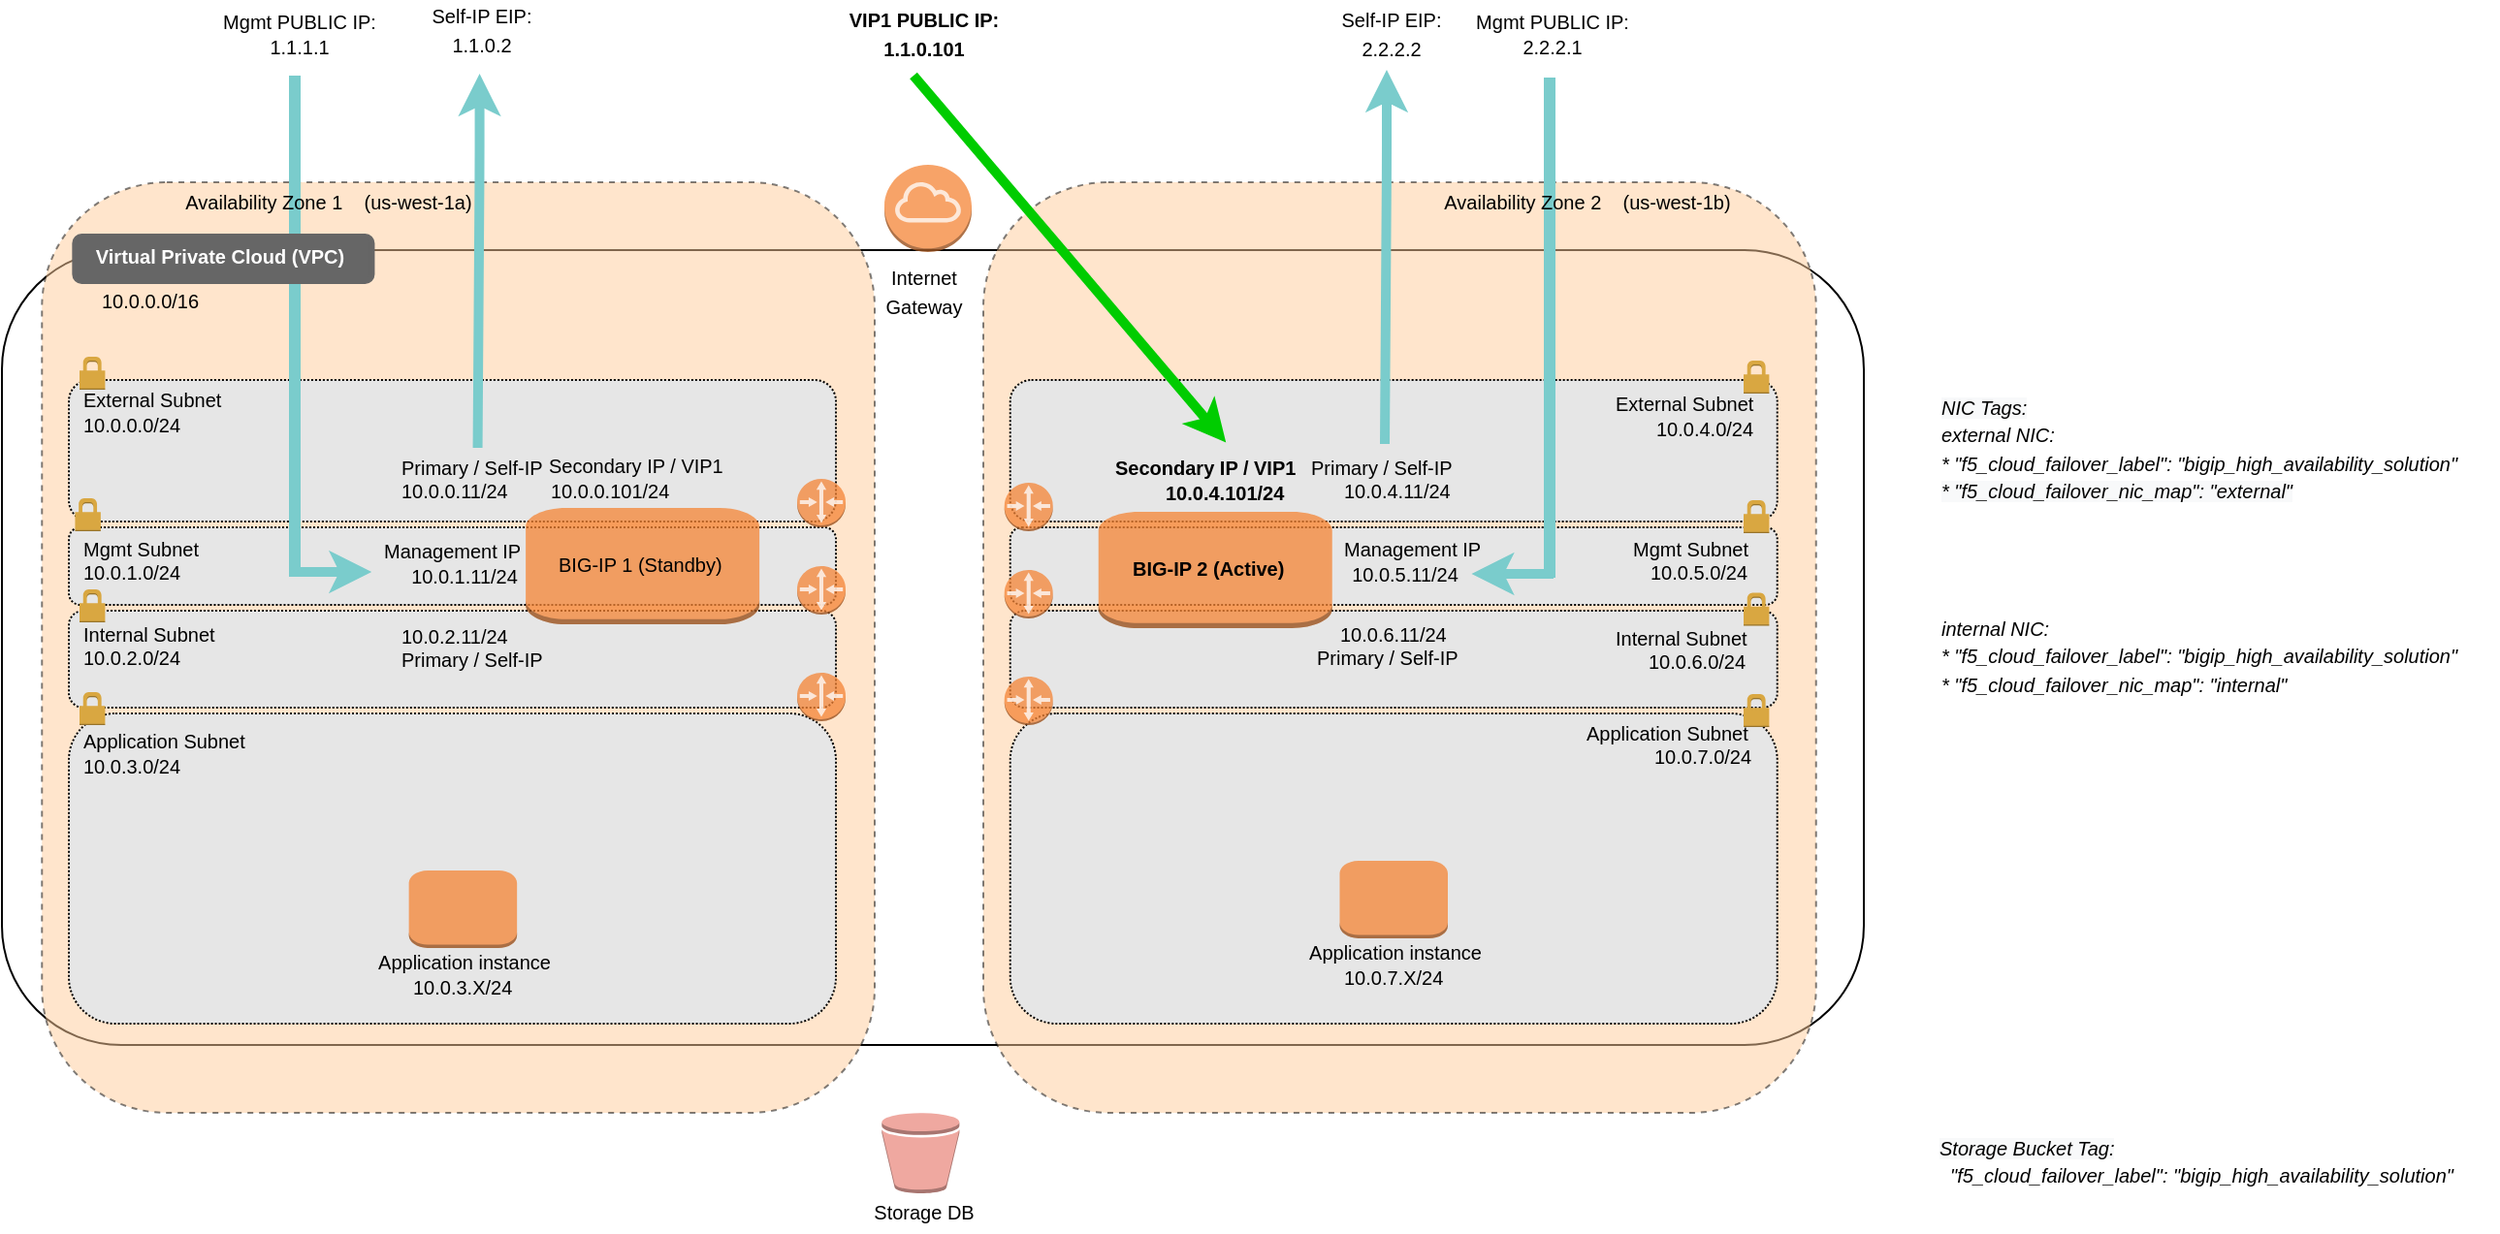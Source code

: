 <mxfile version="15.2.7" type="device"><diagram id="hrUrZuJ2duOs5Gn9yQjz" name="Page-1"><mxGraphModel dx="763" dy="1447" grid="1" gridSize="10" guides="1" tooltips="1" connect="1" arrows="1" fold="1" page="1" pageScale="1" pageWidth="1100" pageHeight="850" math="0" shadow="0"><root><mxCell id="0"/><mxCell id="1" parent="0"/><mxCell id="efg4bKFMH5ipVIIAR_OZ-1" value="" style="rounded=1;whiteSpace=wrap;html=1;" parent="1" vertex="1"><mxGeometry x="10" y="-709" width="960" height="410" as="geometry"/></mxCell><mxCell id="efg4bKFMH5ipVIIAR_OZ-4" value="" style="rounded=1;whiteSpace=wrap;html=1;dashed=1;fillColor=#FFCC99;opacity=50;" parent="1" vertex="1"><mxGeometry x="30.63" y="-744" width="429.37" height="480" as="geometry"/></mxCell><mxCell id="efg4bKFMH5ipVIIAR_OZ-5" value="" style="rounded=1;whiteSpace=wrap;html=1;dashed=1;dashPattern=1 1;fillColor=#E6E6E6;" parent="1" vertex="1"><mxGeometry x="44.5" y="-523" width="395.5" height="50" as="geometry"/></mxCell><mxCell id="efg4bKFMH5ipVIIAR_OZ-6" value="" style="rounded=1;whiteSpace=wrap;html=1;dashed=1;dashPattern=1 1;fillColor=#E6E6E6;" parent="1" vertex="1"><mxGeometry x="44.5" y="-642" width="395.5" height="73" as="geometry"/></mxCell><mxCell id="efg4bKFMH5ipVIIAR_OZ-14" value="" style="rounded=1;whiteSpace=wrap;html=1;dashed=1;dashPattern=1 1;fillColor=#E6E6E6;" parent="1" vertex="1"><mxGeometry x="44.5" y="-470" width="395.5" height="160" as="geometry"/></mxCell><mxCell id="efg4bKFMH5ipVIIAR_OZ-37" value="&lt;font style=&quot;font-size: 10px&quot;&gt;External Subnet&lt;/font&gt;" style="text;html=1;align=left;verticalAlign=middle;resizable=0;points=[];autosize=1;" parent="1" vertex="1"><mxGeometry x="50" y="-642.001" width="90" height="20" as="geometry"/></mxCell><mxCell id="efg4bKFMH5ipVIIAR_OZ-38" value="&lt;font style=&quot;font-size: 10px&quot;&gt;10.0.0.0/24&lt;/font&gt;" style="text;html=1;align=left;verticalAlign=middle;resizable=0;points=[];autosize=1;" parent="1" vertex="1"><mxGeometry x="50" y="-629.001" width="70" height="20" as="geometry"/></mxCell><mxCell id="efg4bKFMH5ipVIIAR_OZ-39" value="&lt;font style=&quot;font-size: 10px&quot;&gt;Internal Subnet&lt;/font&gt;" style="text;html=1;align=left;verticalAlign=middle;resizable=0;points=[];autosize=1;" parent="1" vertex="1"><mxGeometry x="50" y="-521.001" width="80" height="20" as="geometry"/></mxCell><mxCell id="efg4bKFMH5ipVIIAR_OZ-40" value="&lt;font style=&quot;font-size: 10px&quot;&gt;10.0.2.0/24&lt;/font&gt;" style="text;html=1;align=left;verticalAlign=middle;resizable=0;points=[];autosize=1;" parent="1" vertex="1"><mxGeometry x="50" y="-509.001" width="70" height="20" as="geometry"/></mxCell><mxCell id="efg4bKFMH5ipVIIAR_OZ-41" value="&lt;font style=&quot;font-size: 10px&quot;&gt;Application Subnet&lt;/font&gt;" style="text;html=1;align=left;verticalAlign=middle;resizable=0;points=[];autosize=1;" parent="1" vertex="1"><mxGeometry x="50" y="-466.001" width="100" height="20" as="geometry"/></mxCell><mxCell id="efg4bKFMH5ipVIIAR_OZ-42" value="&lt;font style=&quot;font-size: 10px&quot;&gt;10.0.3.0/24&lt;/font&gt;" style="text;html=1;align=left;verticalAlign=middle;resizable=0;points=[];autosize=1;" parent="1" vertex="1"><mxGeometry x="50" y="-452.501" width="70" height="20" as="geometry"/></mxCell><mxCell id="efg4bKFMH5ipVIIAR_OZ-44" value="&lt;font style=&quot;font-size: 10px&quot;&gt;10.0.0.0/16&lt;/font&gt;" style="text;html=1;align=center;verticalAlign=middle;resizable=0;points=[];autosize=1;" parent="1" vertex="1"><mxGeometry x="51.004" y="-693.001" width="70" height="20" as="geometry"/></mxCell><mxCell id="efg4bKFMH5ipVIIAR_OZ-48" value="&lt;font style=&quot;font-size: 10px&quot;&gt;10.0.0.11/24&lt;/font&gt;" style="text;html=1;align=left;verticalAlign=middle;resizable=0;points=[];autosize=1;" parent="1" vertex="1"><mxGeometry x="214" y="-595.001" width="70" height="20" as="geometry"/></mxCell><mxCell id="efg4bKFMH5ipVIIAR_OZ-49" value="&lt;font style=&quot;font-size: 10px&quot;&gt;Primary / Self-IP&lt;/font&gt;" style="text;html=1;align=left;verticalAlign=middle;resizable=0;points=[];autosize=1;" parent="1" vertex="1"><mxGeometry x="214" y="-607.001" width="90" height="20" as="geometry"/></mxCell><mxCell id="efg4bKFMH5ipVIIAR_OZ-50" value="&lt;font style=&quot;font-size: 10px&quot;&gt;&lt;span&gt;10.0.0.101/24&lt;/span&gt;&lt;/font&gt;" style="text;html=1;align=left;verticalAlign=middle;resizable=0;points=[];autosize=1;fontStyle=0" parent="1" vertex="1"><mxGeometry x="291.004" y="-595.001" width="80" height="20" as="geometry"/></mxCell><mxCell id="efg4bKFMH5ipVIIAR_OZ-51" value="&lt;font style=&quot;font-size: 10px&quot;&gt;&lt;span&gt;Secondary IP / VIP1&lt;/span&gt;&lt;/font&gt;" style="text;html=1;align=left;verticalAlign=middle;resizable=0;points=[];autosize=1;fontStyle=0" parent="1" vertex="1"><mxGeometry x="290.004" y="-608.001" width="110" height="20" as="geometry"/></mxCell><mxCell id="efg4bKFMH5ipVIIAR_OZ-52" value="&lt;font style=&quot;font-size: 10px&quot;&gt;10.0.2.11/24&lt;/font&gt;" style="text;html=1;align=left;verticalAlign=middle;resizable=0;points=[];autosize=1;" parent="1" vertex="1"><mxGeometry x="214" y="-519.751" width="70" height="20" as="geometry"/></mxCell><mxCell id="efg4bKFMH5ipVIIAR_OZ-53" value="&lt;font style=&quot;font-size: 10px&quot;&gt;Primary / Self-IP&lt;/font&gt;" style="text;html=1;align=left;verticalAlign=middle;resizable=0;points=[];autosize=1;" parent="1" vertex="1"><mxGeometry x="214" y="-508.251" width="90" height="20" as="geometry"/></mxCell><mxCell id="efg4bKFMH5ipVIIAR_OZ-81" value="&lt;font style=&quot;font-size: 10px&quot;&gt;&lt;b&gt;VIP1 PUBLIC IP:&lt;br&gt;1.1.0.101&lt;/b&gt;&lt;br&gt;&lt;/font&gt;" style="text;html=1;align=center;verticalAlign=middle;resizable=0;points=[];autosize=1;" parent="1" vertex="1"><mxGeometry x="439.874" y="-836" width="90" height="30" as="geometry"/></mxCell><mxCell id="efg4bKFMH5ipVIIAR_OZ-88" value="&lt;font style=&quot;font-size: 10px&quot;&gt;Internet&lt;br&gt;Gateway&lt;/font&gt;" style="text;html=1;align=center;verticalAlign=middle;resizable=0;points=[];autosize=1;" parent="1" vertex="1"><mxGeometry x="460.004" y="-703.001" width="50" height="30" as="geometry"/></mxCell><mxCell id="efg4bKFMH5ipVIIAR_OZ-157" value="" style="outlineConnect=0;dashed=0;verticalLabelPosition=bottom;verticalAlign=top;align=center;html=1;shape=mxgraph.aws3.internet_gateway;fillColor=#F58536;dashPattern=1 1;strokeColor=#FF0000;strokeWidth=3;fontColor=#000000;opacity=75;" parent="1" vertex="1"><mxGeometry x="465" y="-753" width="45" height="45" as="geometry"/></mxCell><mxCell id="efg4bKFMH5ipVIIAR_OZ-165" value="" style="outlineConnect=0;dashed=0;verticalLabelPosition=bottom;verticalAlign=top;align=center;html=1;shape=mxgraph.aws3.router;fillColor=#F58536;dashPattern=1 1;strokeColor=#FF0000;strokeWidth=3;fontColor=#000000;opacity=75;" parent="1" vertex="1"><mxGeometry x="420" y="-491" width="25" height="25" as="geometry"/></mxCell><mxCell id="efg4bKFMH5ipVIIAR_OZ-172" value="&lt;font style=&quot;font-size: 10px&quot;&gt;Application instance&lt;/font&gt;" style="text;html=1;align=center;verticalAlign=middle;resizable=0;points=[];autosize=1;" parent="1" vertex="1"><mxGeometry x="197.694" y="-352.001" width="100" height="20" as="geometry"/></mxCell><mxCell id="ZyVirnshYmv-T8etv02f-1" value="" style="dashed=0;html=1;shape=mxgraph.aws3.permissions;fillColor=#D9A741;dashed=0;strokeColor=#666666;strokeWidth=3;fontColor=#FFFFFF;align=left;" parent="1" vertex="1"><mxGeometry x="50.0" y="-654" width="13.2" height="17" as="geometry"/></mxCell><mxCell id="ZyVirnshYmv-T8etv02f-3" value="" style="dashed=0;html=1;shape=mxgraph.aws3.permissions;fillColor=#D9A741;dashed=0;strokeColor=#666666;strokeWidth=3;fontColor=#FFFFFF;align=left;" parent="1" vertex="1"><mxGeometry x="50" y="-481" width="13.2" height="17" as="geometry"/></mxCell><mxCell id="d-qxUIl090ATR8sKi6Ey-4" value="" style="rounded=1;whiteSpace=wrap;html=1;dashed=1;dashPattern=1 1;fillColor=#E6E6E6;" parent="1" vertex="1"><mxGeometry x="44.5" y="-566" width="395.5" height="40" as="geometry"/></mxCell><mxCell id="efg4bKFMH5ipVIIAR_OZ-169" value="" style="outlineConnect=0;dashed=0;verticalLabelPosition=bottom;verticalAlign=top;align=center;html=1;shape=mxgraph.aws3.instance;fillColor=#F58534;dashPattern=1 1;strokeColor=#FF0000;strokeWidth=3;fontColor=#000000;opacity=75;" parent="1" vertex="1"><mxGeometry x="280.06" y="-576" width="120.5" height="60" as="geometry"/></mxCell><mxCell id="efg4bKFMH5ipVIIAR_OZ-170" value="&lt;font style=&quot;font-size: 10px&quot;&gt;&lt;span&gt;BIG-IP 1 (Standby)&lt;/span&gt;&lt;/font&gt;" style="text;html=1;align=left;verticalAlign=middle;resizable=0;points=[];autosize=1;fontStyle=0" parent="1" vertex="1"><mxGeometry x="295.314" y="-557.001" width="100" height="20" as="geometry"/></mxCell><mxCell id="d-qxUIl090ATR8sKi6Ey-5" value="&lt;span style=&quot;font-size: 10px&quot;&gt;Mgmt Subnet&lt;/span&gt;" style="text;html=1;align=left;verticalAlign=middle;resizable=0;points=[];autosize=1;" parent="1" vertex="1"><mxGeometry x="50" y="-565.001" width="70" height="20" as="geometry"/></mxCell><mxCell id="d-qxUIl090ATR8sKi6Ey-6" value="&lt;font style=&quot;font-size: 10px&quot;&gt;10.0.1.0/24&lt;/font&gt;" style="text;html=1;align=left;verticalAlign=middle;resizable=0;points=[];autosize=1;" parent="1" vertex="1"><mxGeometry x="50" y="-553.001" width="70" height="20" as="geometry"/></mxCell><mxCell id="d-qxUIl090ATR8sKi6Ey-7" value="&lt;font style=&quot;font-size: 10px&quot;&gt;10.0.1.11/24&lt;/font&gt;" style="text;html=1;align=center;verticalAlign=middle;resizable=0;points=[];autosize=1;" parent="1" vertex="1"><mxGeometry x="212.694" y="-550.501" width="70" height="20" as="geometry"/></mxCell><mxCell id="d-qxUIl090ATR8sKi6Ey-10" value="&lt;font style=&quot;font-size: 10px&quot;&gt;10.0.3.X/24&lt;/font&gt;" style="text;html=1;align=left;verticalAlign=middle;resizable=0;points=[];autosize=1;" parent="1" vertex="1"><mxGeometry x="219.824" y="-339.001" width="70" height="20" as="geometry"/></mxCell><mxCell id="d-qxUIl090ATR8sKi6Ey-11" value="" style="outlineConnect=0;dashed=0;verticalLabelPosition=bottom;verticalAlign=top;align=center;html=1;shape=mxgraph.aws3.instance;fillColor=#F58534;dashPattern=1 1;strokeColor=#FF0000;strokeWidth=3;fontColor=#000000;opacity=75;" parent="1" vertex="1"><mxGeometry x="219.82" y="-389" width="55.75" height="40" as="geometry"/></mxCell><mxCell id="efg4bKFMH5ipVIIAR_OZ-159" value="" style="outlineConnect=0;dashed=0;verticalLabelPosition=bottom;verticalAlign=top;align=center;html=1;shape=mxgraph.aws3.router;fillColor=#F58536;dashPattern=1 1;strokeColor=#FF0000;strokeWidth=3;fontColor=#000000;opacity=75;" parent="1" vertex="1"><mxGeometry x="420" y="-591" width="25" height="25" as="geometry"/></mxCell><mxCell id="d-qxUIl090ATR8sKi6Ey-12" value="" style="outlineConnect=0;dashed=0;verticalLabelPosition=bottom;verticalAlign=top;align=center;html=1;shape=mxgraph.aws3.router;fillColor=#F58536;dashPattern=1 1;strokeColor=#FF0000;strokeWidth=3;fontColor=#000000;opacity=75;" parent="1" vertex="1"><mxGeometry x="420" y="-546" width="25" height="25" as="geometry"/></mxCell><mxCell id="d-qxUIl090ATR8sKi6Ey-13" value="&lt;span style=&quot;font-size: 10px&quot;&gt;Management IP&lt;/span&gt;" style="text;html=1;align=left;verticalAlign=middle;resizable=0;points=[];autosize=1;" parent="1" vertex="1"><mxGeometry x="204.974" y="-563.501" width="90" height="20" as="geometry"/></mxCell><mxCell id="ZyVirnshYmv-T8etv02f-2" value="" style="dashed=0;html=1;shape=mxgraph.aws3.permissions;fillColor=#D9A741;dashed=0;strokeColor=#666666;strokeWidth=3;fontColor=#FFFFFF;align=left;" parent="1" vertex="1"><mxGeometry x="50.0" y="-534" width="13.2" height="17" as="geometry"/></mxCell><mxCell id="d-qxUIl090ATR8sKi6Ey-14" value="" style="dashed=0;html=1;shape=mxgraph.aws3.permissions;fillColor=#D9A741;dashed=0;strokeColor=#666666;strokeWidth=3;fontColor=#FFFFFF;align=left;" parent="1" vertex="1"><mxGeometry x="47.72" y="-581" width="13.2" height="17" as="geometry"/></mxCell><mxCell id="o4g-7UImJrtaYwPKRa-v-1" value="" style="endArrow=classic;html=1;exitX=1;exitY=0.75;exitDx=0;exitDy=0;exitPerimeter=0;strokeWidth=5;strokeColor=#7ACCCC;" parent="1" edge="1"><mxGeometry width="50" height="50" relative="1" as="geometry"><mxPoint x="255.28" y="-607.001" as="sourcePoint"/><mxPoint x="256.28" y="-800" as="targetPoint"/><Array as="points"><mxPoint x="256.28" y="-752"/></Array></mxGeometry></mxCell><mxCell id="o4g-7UImJrtaYwPKRa-v-2" value="&lt;font style=&quot;font-size: 10px&quot;&gt;&lt;span&gt;Self-IP EIP:&lt;br&gt;1.1.0.2&lt;/span&gt;&lt;br&gt;&lt;/font&gt;" style="text;html=1;align=center;verticalAlign=middle;resizable=0;points=[];autosize=1;fontStyle=0" parent="1" vertex="1"><mxGeometry x="221.794" y="-838" width="70" height="30" as="geometry"/></mxCell><mxCell id="o4g-7UImJrtaYwPKRa-v-5" value="" style="endArrow=classic;html=1;entryX=0.775;entryY=1.068;entryDx=0;entryDy=0;entryPerimeter=0;strokeWidth=5;strokeColor=#7ACCCC;" parent="1" edge="1"><mxGeometry width="50" height="50" relative="1" as="geometry"><mxPoint x="158" y="-543" as="sourcePoint"/><mxPoint x="200.63" y="-543.006" as="targetPoint"/></mxGeometry></mxCell><mxCell id="o4g-7UImJrtaYwPKRa-v-12" value="" style="endArrow=none;html=1;strokeWidth=6;strokeColor=#7ACCCC;" parent="1" edge="1"><mxGeometry width="50" height="50" relative="1" as="geometry"><mxPoint x="161" y="-541" as="sourcePoint"/><mxPoint x="161" y="-799" as="targetPoint"/></mxGeometry></mxCell><mxCell id="o4g-7UImJrtaYwPKRa-v-14" value="&lt;font style=&quot;font-size: 10px&quot;&gt;&lt;span&gt;Mgmt PUBLIC IP:&lt;br&gt;&lt;div&gt;1.1.1.1&lt;/div&gt;&lt;/span&gt;&lt;/font&gt;" style="text;html=1;align=center;verticalAlign=middle;resizable=0;points=[];autosize=1;fontStyle=0" parent="1" vertex="1"><mxGeometry x="118.004" y="-836" width="90" height="30" as="geometry"/></mxCell><mxCell id="efg4bKFMH5ipVIIAR_OZ-193" value="" style="rounded=1;whiteSpace=wrap;html=1;strokeWidth=3;fontColor=#000000;align=left;fillColor=#666666;strokeColor=#666666;" parent="1" vertex="1"><mxGeometry x="47.67" y="-716" width="153.05" height="23" as="geometry"/></mxCell><mxCell id="efg4bKFMH5ipVIIAR_OZ-195" value="&lt;font style=&quot;font-size: 10px&quot;&gt;&lt;span&gt;&lt;b&gt;Virtual Private Cloud (VPC)&lt;/b&gt;&lt;/span&gt;&lt;/font&gt;" style="text;html=1;align=center;verticalAlign=middle;resizable=0;points=[];autosize=1;fontStyle=0;fontColor=#FFFFFF;" parent="1" vertex="1"><mxGeometry x="52.004" y="-716.001" width="140" height="20" as="geometry"/></mxCell><mxCell id="efg4bKFMH5ipVIIAR_OZ-29" value="&lt;font style=&quot;font-size: 10px&quot;&gt;Availability Zone 1&amp;nbsp; &amp;nbsp; (us-west-1a)&lt;/font&gt;" style="text;html=1;align=center;verticalAlign=middle;resizable=0;points=[];autosize=1;" parent="1" vertex="1"><mxGeometry x="97.724" y="-744.001" width="160" height="20" as="geometry"/></mxCell><mxCell id="gs4z4MkTgEpMpzcgguWn-2" value="" style="outlineConnect=0;dashed=0;verticalLabelPosition=bottom;verticalAlign=top;align=center;html=1;shape=mxgraph.aws3.bucket;fillColor=#E05243;dashPattern=1 1;strokeColor=#FF0000;strokeWidth=3;fontColor=#000000;opacity=50;" parent="1" vertex="1"><mxGeometry x="463.67" y="-264" width="40" height="41.5" as="geometry"/></mxCell><mxCell id="gs4z4MkTgEpMpzcgguWn-3" value="&lt;font style=&quot;font-size: 10px&quot;&gt;Storage DB&lt;/font&gt;" style="text;html=1;align=center;verticalAlign=middle;resizable=0;points=[];autosize=1;" parent="1" vertex="1"><mxGeometry x="450.004" y="-222.501" width="70" height="20" as="geometry"/></mxCell><mxCell id="gs4z4MkTgEpMpzcgguWn-4" value="" style="rounded=1;whiteSpace=wrap;html=1;dashed=1;fillColor=#FFCC99;opacity=50;" parent="1" vertex="1"><mxGeometry x="516" y="-744" width="429.37" height="480" as="geometry"/></mxCell><mxCell id="gs4z4MkTgEpMpzcgguWn-5" value="" style="rounded=1;whiteSpace=wrap;html=1;dashed=1;dashPattern=1 1;fillColor=#E6E6E6;" parent="1" vertex="1"><mxGeometry x="529.87" y="-523" width="395.5" height="50" as="geometry"/></mxCell><mxCell id="gs4z4MkTgEpMpzcgguWn-6" value="" style="rounded=1;whiteSpace=wrap;html=1;dashed=1;dashPattern=1 1;fillColor=#E6E6E6;" parent="1" vertex="1"><mxGeometry x="529.87" y="-642" width="395.5" height="73" as="geometry"/></mxCell><mxCell id="gs4z4MkTgEpMpzcgguWn-7" value="" style="rounded=1;whiteSpace=wrap;html=1;dashed=1;dashPattern=1 1;fillColor=#E6E6E6;" parent="1" vertex="1"><mxGeometry x="529.87" y="-470" width="395.5" height="160" as="geometry"/></mxCell><mxCell id="gs4z4MkTgEpMpzcgguWn-8" value="&lt;font style=&quot;font-size: 10px&quot;&gt;External Subnet&lt;/font&gt;" style="text;html=1;align=left;verticalAlign=middle;resizable=0;points=[];autosize=1;" parent="1" vertex="1"><mxGeometry x="840.37" y="-640.001" width="90" height="20" as="geometry"/></mxCell><mxCell id="gs4z4MkTgEpMpzcgguWn-9" value="&lt;font style=&quot;font-size: 10px&quot;&gt;10.0.4.0/24&lt;/font&gt;" style="text;html=1;align=left;verticalAlign=middle;resizable=0;points=[];autosize=1;" parent="1" vertex="1"><mxGeometry x="861.37" y="-627.001" width="70" height="20" as="geometry"/></mxCell><mxCell id="gs4z4MkTgEpMpzcgguWn-10" value="&lt;font style=&quot;font-size: 10px&quot;&gt;Internal Subnet&lt;/font&gt;" style="text;html=1;align=left;verticalAlign=middle;resizable=0;points=[];autosize=1;" parent="1" vertex="1"><mxGeometry x="840.37" y="-518.501" width="80" height="20" as="geometry"/></mxCell><mxCell id="gs4z4MkTgEpMpzcgguWn-11" value="&lt;font style=&quot;font-size: 10px&quot;&gt;10.0.6.0/24&lt;/font&gt;" style="text;html=1;align=left;verticalAlign=middle;resizable=0;points=[];autosize=1;" parent="1" vertex="1"><mxGeometry x="857.37" y="-507.001" width="70" height="20" as="geometry"/></mxCell><mxCell id="gs4z4MkTgEpMpzcgguWn-12" value="&lt;font style=&quot;font-size: 10px&quot;&gt;Application Subnet&lt;/font&gt;" style="text;html=1;align=left;verticalAlign=middle;resizable=0;points=[];autosize=1;" parent="1" vertex="1"><mxGeometry x="825.37" y="-470.251" width="100" height="20" as="geometry"/></mxCell><mxCell id="gs4z4MkTgEpMpzcgguWn-13" value="&lt;font style=&quot;font-size: 10px&quot;&gt;10.0.7.0/24&lt;/font&gt;" style="text;html=1;align=left;verticalAlign=middle;resizable=0;points=[];autosize=1;" parent="1" vertex="1"><mxGeometry x="860.37" y="-457.501" width="70" height="20" as="geometry"/></mxCell><mxCell id="gs4z4MkTgEpMpzcgguWn-15" value="&lt;font style=&quot;font-size: 10px&quot;&gt;10.0.4.11/24&lt;/font&gt;" style="text;html=1;align=left;verticalAlign=middle;resizable=0;points=[];autosize=1;" parent="1" vertex="1"><mxGeometry x="700.0" y="-595.001" width="70" height="20" as="geometry"/></mxCell><mxCell id="gs4z4MkTgEpMpzcgguWn-16" value="&lt;font style=&quot;font-size: 10px&quot;&gt;Primary / Self-IP&lt;/font&gt;" style="text;html=1;align=left;verticalAlign=middle;resizable=0;points=[];autosize=1;" parent="1" vertex="1"><mxGeometry x="683.0" y="-607.001" width="90" height="20" as="geometry"/></mxCell><mxCell id="gs4z4MkTgEpMpzcgguWn-17" value="&lt;font style=&quot;font-size: 10px&quot;&gt;&lt;span&gt;10.0.4.101/24&lt;/span&gt;&lt;/font&gt;" style="text;html=1;align=left;verticalAlign=middle;resizable=0;points=[];autosize=1;fontStyle=1" parent="1" vertex="1"><mxGeometry x="608.374" y="-594.001" width="80" height="20" as="geometry"/></mxCell><mxCell id="gs4z4MkTgEpMpzcgguWn-18" value="&lt;font style=&quot;font-size: 10px&quot;&gt;&lt;span&gt;Secondary IP / VIP1&lt;/span&gt;&lt;/font&gt;" style="text;html=1;align=left;verticalAlign=middle;resizable=0;points=[];autosize=1;fontStyle=1" parent="1" vertex="1"><mxGeometry x="582.374" y="-607.001" width="110" height="20" as="geometry"/></mxCell><mxCell id="gs4z4MkTgEpMpzcgguWn-23" value="" style="outlineConnect=0;dashed=0;verticalLabelPosition=bottom;verticalAlign=top;align=center;html=1;shape=mxgraph.aws3.router;fillColor=#F58536;dashPattern=1 1;strokeColor=#FF0000;strokeWidth=3;fontColor=#000000;opacity=75;" parent="1" vertex="1"><mxGeometry x="526.87" y="-489" width="25" height="25" as="geometry"/></mxCell><mxCell id="gs4z4MkTgEpMpzcgguWn-24" value="&lt;font style=&quot;font-size: 10px&quot;&gt;Application instance&lt;/font&gt;" style="text;html=1;align=center;verticalAlign=middle;resizable=0;points=[];autosize=1;" parent="1" vertex="1"><mxGeometry x="677.624" y="-357.001" width="100" height="20" as="geometry"/></mxCell><mxCell id="gs4z4MkTgEpMpzcgguWn-25" value="" style="dashed=0;html=1;shape=mxgraph.aws3.permissions;fillColor=#D9A741;dashed=0;strokeColor=#666666;strokeWidth=3;fontColor=#FFFFFF;align=left;" parent="1" vertex="1"><mxGeometry x="908" y="-652" width="13.2" height="17" as="geometry"/></mxCell><mxCell id="gs4z4MkTgEpMpzcgguWn-26" value="" style="dashed=0;html=1;shape=mxgraph.aws3.permissions;fillColor=#D9A741;dashed=0;strokeColor=#666666;strokeWidth=3;fontColor=#FFFFFF;align=left;" parent="1" vertex="1"><mxGeometry x="908" y="-480" width="13.2" height="17" as="geometry"/></mxCell><mxCell id="gs4z4MkTgEpMpzcgguWn-27" value="" style="rounded=1;whiteSpace=wrap;html=1;dashed=1;dashPattern=1 1;fillColor=#E6E6E6;" parent="1" vertex="1"><mxGeometry x="529.87" y="-566" width="395.5" height="40" as="geometry"/></mxCell><mxCell id="gs4z4MkTgEpMpzcgguWn-28" value="" style="outlineConnect=0;dashed=0;verticalLabelPosition=bottom;verticalAlign=top;align=center;html=1;shape=mxgraph.aws3.instance;fillColor=#F58534;dashPattern=1 1;strokeColor=#FF0000;strokeWidth=3;fontColor=#000000;opacity=75;" parent="1" vertex="1"><mxGeometry x="575.37" y="-574" width="120.5" height="60" as="geometry"/></mxCell><mxCell id="gs4z4MkTgEpMpzcgguWn-29" value="&lt;font style=&quot;font-size: 10px&quot;&gt;BIG-IP 2 (Active)&lt;/font&gt;" style="text;html=1;align=left;verticalAlign=middle;resizable=0;points=[];autosize=1;fontStyle=1" parent="1" vertex="1"><mxGeometry x="590.624" y="-555.001" width="90" height="20" as="geometry"/></mxCell><mxCell id="gs4z4MkTgEpMpzcgguWn-30" value="&lt;span style=&quot;font-size: 10px&quot;&gt;Mgmt Subnet&lt;/span&gt;" style="text;html=1;align=left;verticalAlign=middle;resizable=0;points=[];autosize=1;" parent="1" vertex="1"><mxGeometry x="849.37" y="-565.001" width="70" height="20" as="geometry"/></mxCell><mxCell id="gs4z4MkTgEpMpzcgguWn-31" value="&lt;font style=&quot;font-size: 10px&quot;&gt;10.0.5.0/24&lt;/font&gt;" style="text;html=1;align=left;verticalAlign=middle;resizable=0;points=[];autosize=1;" parent="1" vertex="1"><mxGeometry x="858.37" y="-553.001" width="70" height="20" as="geometry"/></mxCell><mxCell id="gs4z4MkTgEpMpzcgguWn-32" value="&lt;font style=&quot;font-size: 10px&quot;&gt;10.0.5.11/24&lt;/font&gt;" style="text;html=1;align=center;verticalAlign=middle;resizable=0;points=[];autosize=1;" parent="1" vertex="1"><mxGeometry x="697.724" y="-552.251" width="70" height="20" as="geometry"/></mxCell><mxCell id="gs4z4MkTgEpMpzcgguWn-33" value="&lt;font style=&quot;font-size: 10px&quot;&gt;10.0.7.X/24&lt;/font&gt;" style="text;html=1;align=left;verticalAlign=middle;resizable=0;points=[];autosize=1;" parent="1" vertex="1"><mxGeometry x="699.754" y="-344.001" width="70" height="20" as="geometry"/></mxCell><mxCell id="gs4z4MkTgEpMpzcgguWn-34" value="" style="outlineConnect=0;dashed=0;verticalLabelPosition=bottom;verticalAlign=top;align=center;html=1;shape=mxgraph.aws3.instance;fillColor=#F58534;dashPattern=1 1;strokeColor=#FF0000;strokeWidth=3;fontColor=#000000;opacity=75;" parent="1" vertex="1"><mxGeometry x="699.75" y="-394" width="55.75" height="40" as="geometry"/></mxCell><mxCell id="gs4z4MkTgEpMpzcgguWn-35" value="" style="outlineConnect=0;dashed=0;verticalLabelPosition=bottom;verticalAlign=top;align=center;html=1;shape=mxgraph.aws3.router;fillColor=#F58536;dashPattern=1 1;strokeColor=#FF0000;strokeWidth=3;fontColor=#000000;opacity=75;" parent="1" vertex="1"><mxGeometry x="526.87" y="-589" width="25" height="25" as="geometry"/></mxCell><mxCell id="gs4z4MkTgEpMpzcgguWn-36" value="" style="outlineConnect=0;dashed=0;verticalLabelPosition=bottom;verticalAlign=top;align=center;html=1;shape=mxgraph.aws3.router;fillColor=#F58536;dashPattern=1 1;strokeColor=#FF0000;strokeWidth=3;fontColor=#000000;opacity=75;" parent="1" vertex="1"><mxGeometry x="526.87" y="-544" width="25" height="25" as="geometry"/></mxCell><mxCell id="gs4z4MkTgEpMpzcgguWn-37" value="&lt;span style=&quot;font-size: 10px&quot;&gt;Management IP&lt;/span&gt;" style="text;html=1;align=left;verticalAlign=middle;resizable=0;points=[];autosize=1;" parent="1" vertex="1"><mxGeometry x="700.004" y="-565.251" width="90" height="20" as="geometry"/></mxCell><mxCell id="gs4z4MkTgEpMpzcgguWn-38" value="" style="dashed=0;html=1;shape=mxgraph.aws3.permissions;fillColor=#D9A741;dashed=0;strokeColor=#666666;strokeWidth=3;fontColor=#FFFFFF;align=left;" parent="1" vertex="1"><mxGeometry x="908" y="-532.25" width="13.2" height="17" as="geometry"/></mxCell><mxCell id="gs4z4MkTgEpMpzcgguWn-39" value="" style="dashed=0;html=1;shape=mxgraph.aws3.permissions;fillColor=#D9A741;dashed=0;strokeColor=#666666;strokeWidth=3;fontColor=#FFFFFF;align=left;" parent="1" vertex="1"><mxGeometry x="908" y="-580" width="13.2" height="17" as="geometry"/></mxCell><mxCell id="gs4z4MkTgEpMpzcgguWn-40" value="" style="endArrow=classic;html=1;exitX=1;exitY=0.75;exitDx=0;exitDy=0;exitPerimeter=0;strokeWidth=5;strokeColor=#7ACCCC;" parent="1" edge="1"><mxGeometry width="50" height="50" relative="1" as="geometry"><mxPoint x="723" y="-609.001" as="sourcePoint"/><mxPoint x="724" y="-802" as="targetPoint"/><Array as="points"><mxPoint x="724" y="-754"/></Array></mxGeometry></mxCell><mxCell id="gs4z4MkTgEpMpzcgguWn-41" value="&lt;font style=&quot;font-size: 10px&quot;&gt;&lt;span&gt;Self-IP EIP:&lt;br&gt;2.2.2.2&lt;/span&gt;&lt;br&gt;&lt;/font&gt;" style="text;html=1;align=center;verticalAlign=middle;resizable=0;points=[];autosize=1;fontStyle=0" parent="1" vertex="1"><mxGeometry x="690.624" y="-836" width="70" height="30" as="geometry"/></mxCell><mxCell id="gs4z4MkTgEpMpzcgguWn-42" value="" style="endArrow=classic;html=1;strokeWidth=5;strokeColor=#7ACCCC;" parent="1" edge="1"><mxGeometry width="50" height="50" relative="1" as="geometry"><mxPoint x="810" y="-542" as="sourcePoint"/><mxPoint x="767.72" y="-542" as="targetPoint"/></mxGeometry></mxCell><mxCell id="gs4z4MkTgEpMpzcgguWn-43" value="" style="endArrow=none;html=1;strokeWidth=6;strokeColor=#7ACCCC;" parent="1" edge="1"><mxGeometry width="50" height="50" relative="1" as="geometry"><mxPoint x="808" y="-540" as="sourcePoint"/><mxPoint x="808" y="-798" as="targetPoint"/></mxGeometry></mxCell><mxCell id="gs4z4MkTgEpMpzcgguWn-44" value="&lt;font style=&quot;font-size: 10px&quot;&gt;&lt;span&gt;Mgmt PUBLIC IP:&lt;br&gt;&lt;div&gt;2.2.2.1&lt;/div&gt;&lt;/span&gt;&lt;/font&gt;" style="text;html=1;align=center;verticalAlign=middle;resizable=0;points=[];autosize=1;fontStyle=0" parent="1" vertex="1"><mxGeometry x="764.004" y="-836" width="90" height="30" as="geometry"/></mxCell><mxCell id="gs4z4MkTgEpMpzcgguWn-47" value="&lt;font style=&quot;font-size: 10px&quot;&gt;Availability Zone 2&amp;nbsp; &amp;nbsp; (us-west-1b)&lt;/font&gt;" style="text;html=1;align=center;verticalAlign=middle;resizable=0;points=[];autosize=1;" parent="1" vertex="1"><mxGeometry x="747.174" y="-744.001" width="160" height="20" as="geometry"/></mxCell><mxCell id="gs4z4MkTgEpMpzcgguWn-52" value="&lt;font style=&quot;font-size: 10px&quot;&gt;10.0.6.11/24&lt;/font&gt;" style="text;html=1;align=left;verticalAlign=middle;resizable=0;points=[];autosize=1;" parent="1" vertex="1"><mxGeometry x="697.72" y="-520.501" width="70" height="20" as="geometry"/></mxCell><mxCell id="gs4z4MkTgEpMpzcgguWn-53" value="&lt;font style=&quot;font-size: 10px&quot;&gt;Primary / Self-IP&lt;/font&gt;" style="text;html=1;align=left;verticalAlign=middle;resizable=0;points=[];autosize=1;" parent="1" vertex="1"><mxGeometry x="685.72" y="-509.001" width="90" height="20" as="geometry"/></mxCell><mxCell id="gs4z4MkTgEpMpzcgguWn-57" value="&lt;font style=&quot;font-size: 10px&quot;&gt;&lt;i&gt;&lt;span style=&quot;color: rgb(0 , 0 , 0) ; font-family: &amp;#34;helvetica&amp;#34; ; font-weight: 400 ; letter-spacing: normal ; text-align: center ; text-indent: 0px ; text-transform: none ; word-spacing: 0px ; background-color: rgb(248 , 249 , 250)&quot;&gt;Storage Bucket Tag: &lt;br&gt;&lt;/span&gt;&lt;span style=&quot;font-family: &amp;#34;helvetica&amp;#34; ; text-align: center&quot;&gt;&amp;nbsp; &quot;f5_cloud_failover_label&quot;: &quot;&lt;/span&gt;&lt;/i&gt;&lt;i style=&quot;font-family: &amp;#34;helvetica&amp;#34; ; text-align: center&quot;&gt;bigip_high_availability_solution&lt;/i&gt;&lt;i&gt;&lt;span style=&quot;font-family: &amp;#34;helvetica&amp;#34; ; text-align: center&quot;&gt;&quot;&lt;/span&gt;&lt;/i&gt;&lt;/font&gt;" style="text;whiteSpace=wrap;html=1;fontColor=#000000;" parent="1" vertex="1"><mxGeometry x="1007" y="-259.75" width="270" height="34" as="geometry"/></mxCell><mxCell id="gs4z4MkTgEpMpzcgguWn-58" value="" style="shape=image;html=1;verticalAlign=top;verticalLabelPosition=bottom;labelBackgroundColor=#ffffff;imageAspect=0;aspect=fixed;image=https://cdn1.iconfinder.com/data/icons/ios-11-glyphs/30/price_tag-128.png;dashed=1;dashPattern=1 1;strokeColor=#FF0000;strokeWidth=3;fillColor=#E6E6E6;fontColor=#000000;opacity=50;align=left;" parent="1" vertex="1"><mxGeometry x="977" y="-251.87" width="30" height="30" as="geometry"/></mxCell><mxCell id="gs4z4MkTgEpMpzcgguWn-59" value="&lt;font style=&quot;font-size: 10px&quot;&gt;&lt;i style=&quot;color: rgb(0 , 0 , 0) ; font-family: &amp;#34;helvetica&amp;#34; ; font-weight: 400 ; letter-spacing: normal ; text-align: center ; text-indent: 0px ; text-transform: none ; word-spacing: 0px ; background-color: rgb(248 , 249 , 250)&quot;&gt;NIC Tags: &lt;br&gt;&lt;/i&gt;&lt;i style=&quot;font-family: &amp;#34;helvetica&amp;#34; ; text-align: center&quot;&gt;external NIC:&lt;br&gt;* &quot;f5_cloud_failover_label&quot;: &quot;bigip_high_availability_solution&quot;&lt;br&gt;&lt;/i&gt;&lt;i style=&quot;color: rgb(0 , 0 , 0) ; font-family: &amp;#34;helvetica&amp;#34; ; font-weight: 400 ; letter-spacing: normal ; text-align: center ; text-indent: 0px ; text-transform: none ; word-spacing: 0px ; background-color: rgb(248 , 249 , 250)&quot;&gt;* &quot;f5_cloud_failover_nic_map&quot;: &quot;external&quot;&lt;/i&gt;&lt;i style=&quot;color: rgb(0 , 0 , 0) ; font-family: &amp;#34;helvetica&amp;#34; ; font-weight: 400 ; letter-spacing: normal ; text-align: center ; text-indent: 0px ; text-transform: none ; word-spacing: 0px ; background-color: rgb(248 , 249 , 250)&quot;&gt;&lt;br&gt;&lt;/i&gt;&lt;/font&gt;" style="text;whiteSpace=wrap;html=1;fontColor=#000000;" parent="1" vertex="1"><mxGeometry x="1008" y="-642" width="289" height="53" as="geometry"/></mxCell><mxCell id="gs4z4MkTgEpMpzcgguWn-60" value="" style="shape=image;html=1;verticalAlign=top;verticalLabelPosition=bottom;labelBackgroundColor=#ffffff;imageAspect=0;aspect=fixed;image=https://cdn1.iconfinder.com/data/icons/ios-11-glyphs/30/price_tag-128.png;dashed=1;dashPattern=1 1;strokeColor=#FF0000;strokeWidth=3;fillColor=#E6E6E6;fontColor=#000000;opacity=50;align=left;" parent="1" vertex="1"><mxGeometry x="977" y="-596" width="30" height="30" as="geometry"/></mxCell><mxCell id="gs4z4MkTgEpMpzcgguWn-61" value="" style="shape=image;html=1;verticalAlign=top;verticalLabelPosition=bottom;labelBackgroundColor=#ffffff;imageAspect=0;aspect=fixed;image=https://cdn1.iconfinder.com/data/icons/ios-11-glyphs/30/price_tag-128.png;dashed=1;dashPattern=1 1;strokeColor=#FF0000;strokeWidth=3;fillColor=#E6E6E6;fontColor=#000000;opacity=50;align=left;gradientColor=none;" parent="1" vertex="1"><mxGeometry x="977" y="-610.5" width="30" height="30" as="geometry"/></mxCell><mxCell id="gs4z4MkTgEpMpzcgguWn-62" value="" style="shape=image;html=1;verticalAlign=top;verticalLabelPosition=bottom;labelBackgroundColor=#ffffff;imageAspect=0;aspect=fixed;image=https://cdn1.iconfinder.com/data/icons/ios-11-glyphs/30/price_tag-128.png;dashed=1;dashPattern=1 1;strokeColor=#FF0000;strokeWidth=3;fillColor=#E6E6E6;fontColor=#000000;opacity=50;align=left;" parent="1" vertex="1"><mxGeometry x="977" y="-496.0" width="30" height="30" as="geometry"/></mxCell><mxCell id="gs4z4MkTgEpMpzcgguWn-63" value="" style="shape=image;html=1;verticalAlign=top;verticalLabelPosition=bottom;labelBackgroundColor=#ffffff;imageAspect=0;aspect=fixed;image=https://cdn1.iconfinder.com/data/icons/ios-11-glyphs/30/price_tag-128.png;dashed=1;dashPattern=1 1;strokeColor=#FF0000;strokeWidth=3;fillColor=#E6E6E6;fontColor=#000000;opacity=50;align=left;gradientColor=none;" parent="1" vertex="1"><mxGeometry x="977" y="-510.5" width="30" height="30" as="geometry"/></mxCell><mxCell id="gs4z4MkTgEpMpzcgguWn-64" value="&lt;font style=&quot;font-size: 10px&quot;&gt;&lt;i style=&quot;font-family: &amp;#34;helvetica&amp;#34; ; text-align: center&quot;&gt;internal NIC:&lt;br&gt;&lt;/i&gt;&lt;i style=&quot;font-family: &amp;#34;helvetica&amp;#34; ; text-align: center&quot;&gt;* &quot;f5_cloud_failover_label&quot;: &quot;bigip_high_availability_solution&quot;&lt;br&gt;&lt;/i&gt;&lt;i style=&quot;font-family: &amp;#34;helvetica&amp;#34; ; text-align: center&quot;&gt;* &quot;f5_cloud_failover_nic_map&quot;: &quot;internal&quot;&lt;/i&gt;&lt;i style=&quot;color: rgb(0 , 0 , 0) ; font-family: &amp;#34;helvetica&amp;#34; ; font-weight: 400 ; letter-spacing: normal ; text-align: center ; text-indent: 0px ; text-transform: none ; word-spacing: 0px ; background-color: rgb(248 , 249 , 250)&quot;&gt;&lt;br&gt;&lt;br&gt;&lt;br&gt;&lt;/i&gt;&lt;/font&gt;" style="text;whiteSpace=wrap;html=1;fontColor=#000000;" parent="1" vertex="1"><mxGeometry x="1008" y="-528" width="279" height="53" as="geometry"/></mxCell><mxCell id="ZUsyqP4PhO5n85rMrTc--2" value="" style="endArrow=classic;html=1;strokeColor=#00CC00;strokeWidth=5;entryX=0.534;entryY=-0.138;entryDx=0;entryDy=0;entryPerimeter=0;" edge="1" parent="1" target="gs4z4MkTgEpMpzcgguWn-18"><mxGeometry width="50" height="50" relative="1" as="geometry"><mxPoint x="480" y="-799" as="sourcePoint"/><mxPoint x="335.364" y="-608.001" as="targetPoint"/></mxGeometry></mxCell></root></mxGraphModel></diagram></mxfile>